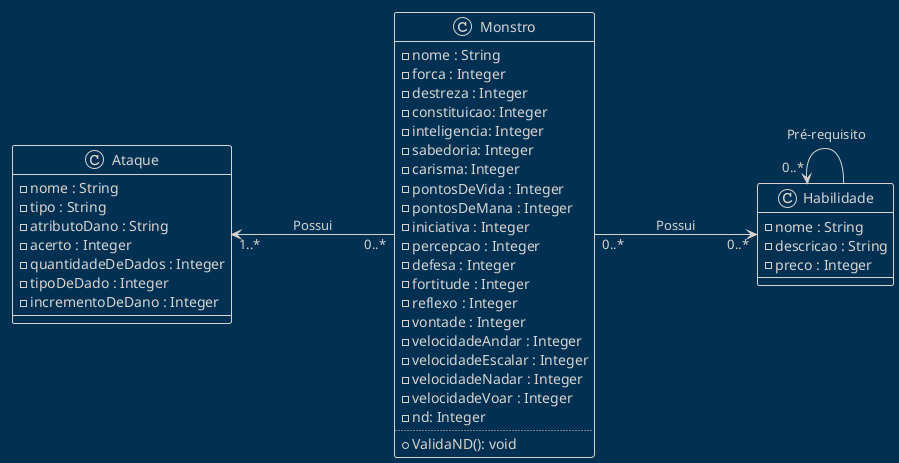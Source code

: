 @startuml
!theme blueprint
left to right direction

class Monstro {
  -nome : String
  -forca : Integer
  -destreza : Integer
  -constituicao: Integer
  -inteligencia: Integer
  -sabedoria: Integer
  -carisma: Integer
  -pontosDeVida : Integer
  -pontosDeMana : Integer
  -iniciativa : Integer
  -percepcao : Integer
  -defesa : Integer
  -fortitude : Integer
  -reflexo : Integer
  -vontade : Integer
  -velocidadeAndar : Integer
  -velocidadeEscalar : Integer
  -velocidadeNadar : Integer
  -velocidadeVoar : Integer
  -nd: Integer
  ..
  +ValidaND(): void
}

class Ataque {
  -nome : String
  -tipo : String
  -atributoDano : String
  -acerto : Integer
  -quantidadeDeDados : Integer
  -tipoDeDado : Integer
  -incrementoDeDano : Integer
}

class Habilidade {
  -nome : String
  -descricao : String
  -preco : Integer
}

Monstro "0..*" -up--> "1..*" Ataque : Possui
Monstro "0..*" ---> "0..*" Habilidade : Possui
Habilidade -left-> "0..*" Habilidade : Pré-requisito

@enduml